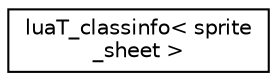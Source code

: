 digraph "Graphical Class Hierarchy"
{
 // LATEX_PDF_SIZE
  edge [fontname="Helvetica",fontsize="10",labelfontname="Helvetica",labelfontsize="10"];
  node [fontname="Helvetica",fontsize="10",shape=record];
  rankdir="LR";
  Node0 [label="luaT_classinfo\< sprite\l_sheet \>",height=0.2,width=0.4,color="black", fillcolor="white", style="filled",URL="$structluaT__classinfo_3_01sprite__sheet_01_4.html",tooltip=" "];
}
